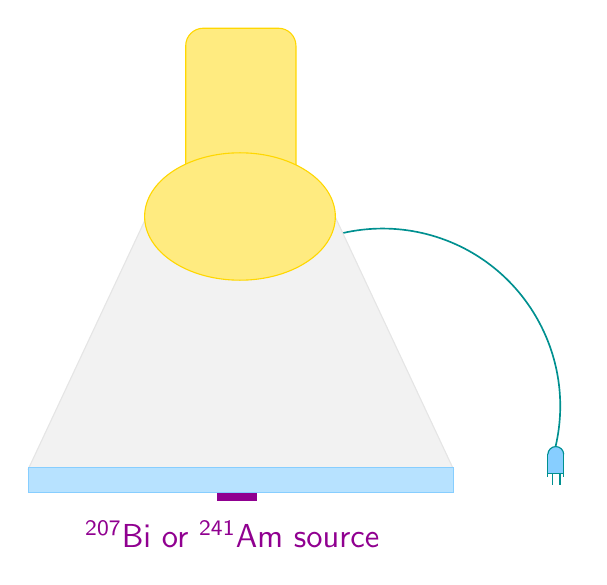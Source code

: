 \begin{tikzpicture}[y=-1cm]
  \sf
  \definecolor{penColor}{rgb}{0.529,0.808,1}
  \filldraw[penColor] (10.3,5.611) ellipse (0.1cm and 0.096cm);
  \filldraw[penColor] (10.2,5.611) rectangle (10.4,5.856);
  \definecolor{penColor}{rgb}{0,0.565,0.565}
  \draw[semithick,penColor] (8.1,5) +(13:2.256) arc (13:-103:2.256);
  \draw[penColor] (10.3,5.613) +(-179:0.1) arc (-179:-1:0.1);
  \draw[penColor] (10.253,5.856) -- (10.253,6);
  \draw[penColor] (10.353,5.856) -- (10.353,6);
  \draw[penColor] (10.4,5.611) -- (10.4,5.904);
  \draw[penColor] (10.2,5.611) -- (10.2,5.904);
  \draw[penColor] (10.2,5.856) -- (10.4,5.856);

  \tikzstyle{pmma} = [draw=white!90!black,fill=white!95!black]
  \path[pmma] (5.1,2.6) -- (7.5,2.6) -- (9,5.8) -- (3.6,5.8) -- cycle;

  \definecolor{penColor}{rgb}{0.565,0,0.565}
  \filldraw[penColor] (6,6.033) rectangle (6.496,6.2);
  \path (4.2,6.8) node[text=penColor,anchor=base west] {\large{}$^\text{207}$Bi or $^\text{241}$Am source};
  \definecolor{fillColor}{rgb}{0.529,0.808,1}
  \tikzstyle{scin} = [draw=fillColor,fill=fillColor!60]
  \path[scin] (3.6,5.78) rectangle (9,6.1);

  %% \draw[black] (6,0.2) -- (6,-0.4);
  %% \draw[red] (6.6,0.2) -- (6.6,-0.4);

  %% \draw[<-,black] (7.8,3.2) -- (11.2,3.2);
  %% \draw[<-,black] (10.2,4) -- (11.2,4);
  %% \draw[<-,black] (10.4,5.7) -- (11.2,5.7);
  %% \draw[<-,black] (9,6) -- (10.2,5) -- (11.2,5);
  %% \draw[<-,black] (7.1,0.8) -- (11.2,0.8);
  %% \draw[<-,black] (6.5,6.2) -- (11.2,6.2);

  %% \path (5,-0.5) node[text=black,anchor=base west] {\large{}signal};
  %% \path (6.8,-0.5) node[text=red,anchor=base] {\large{}HV};

  %% \path (11.4,5.7) node[text=black,anchor=base west] {\large{}LED};
  %% \path (11.4,4) node[text=black,anchor=base west] {\large{}Optic fiber};
  %%\path (11.4,6.2) node[text=black,anchor=base west] {\large{}$^\text{207}$Bi or $^\text{241}$Am source};
  %% \path (11.4,3.2) node[text=black,anchor=base west] {\large{}PMMA Light guide};
  %% \path (11.4,0.8) node[text=black,anchor=base west] {\large{}Photomultiplier};
  %% \path (11.4,5.02) node[text=black,anchor=base west] {\large{}Aluminized scintillator};


  \definecolor{fillColor}{rgb}{1,0.843,0}
  \tikzstyle{pm} = [draw=fillColor,fill=fillColor!50]
  \path[rounded corners=6.3bp,pm] (7,2.5) rectangle (5.6,0.2);
  \path[pm] (6.289,2.591) ellipse (1.211cm and 0.809cm);

\end{tikzpicture}%

%% Configure (x)emacs for this file ...
%% Local Variables:
%% mode: latex
%% End:
